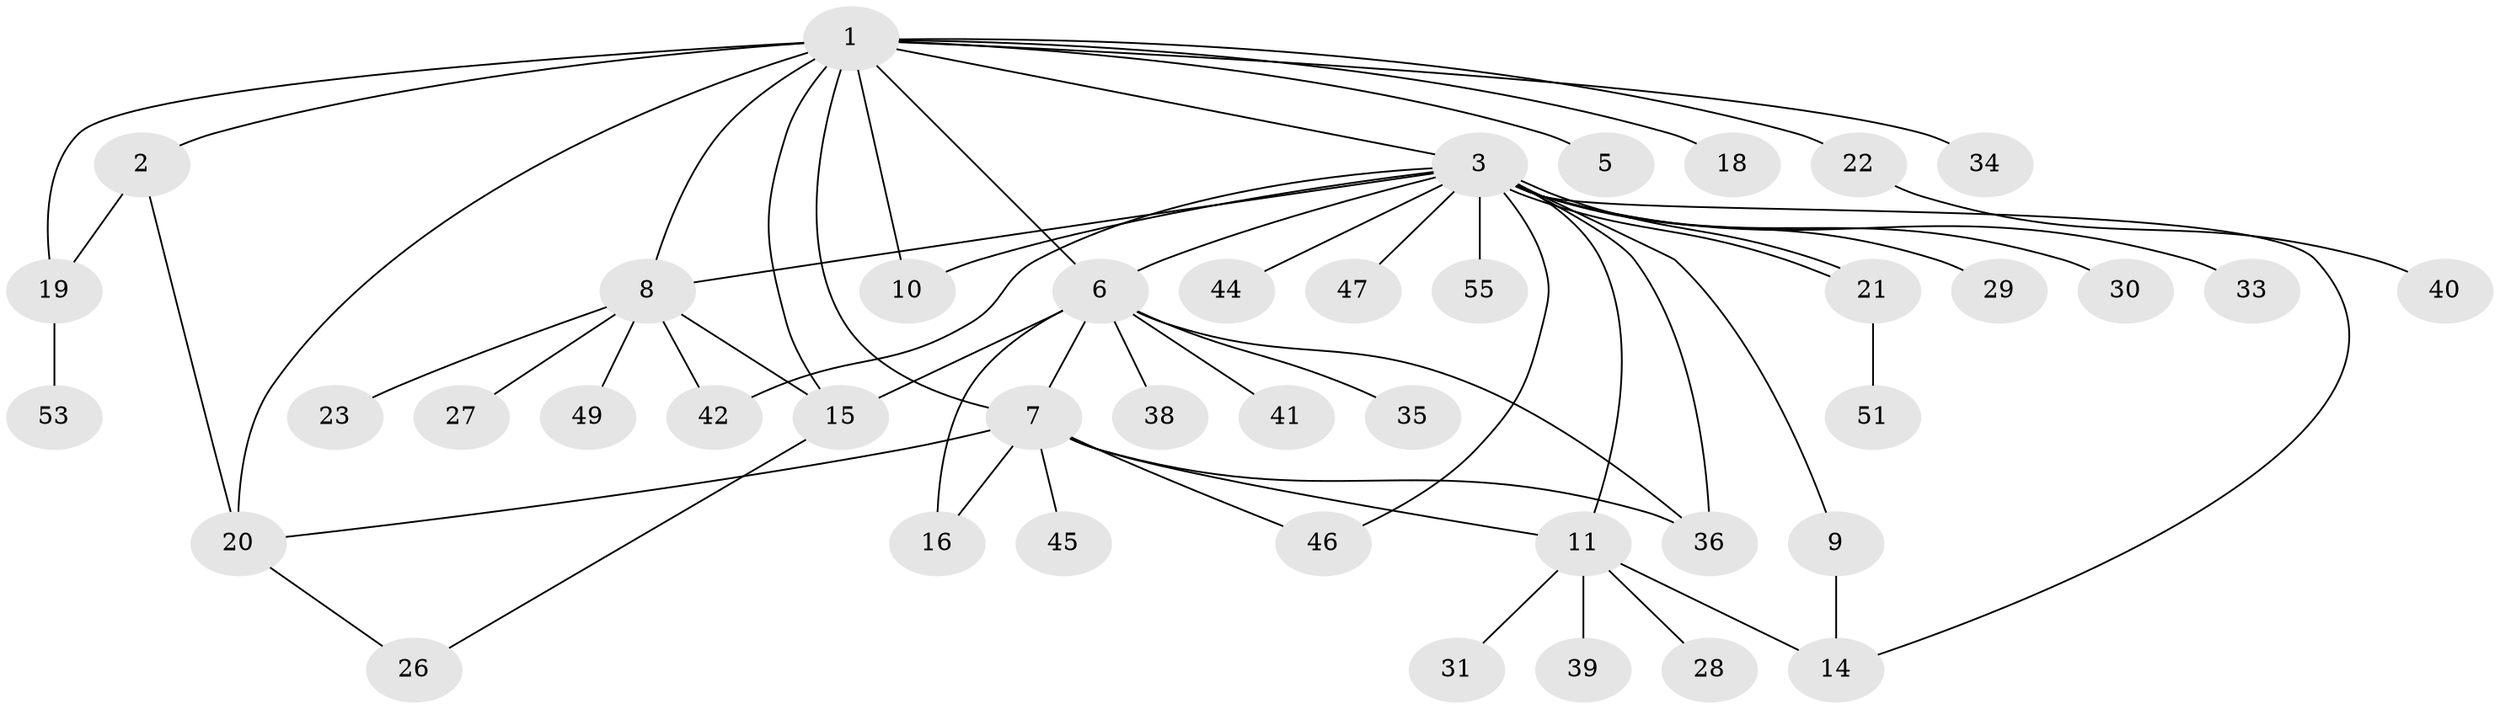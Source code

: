 // Generated by graph-tools (version 1.1) at 2025/23/03/03/25 07:23:52]
// undirected, 42 vertices, 60 edges
graph export_dot {
graph [start="1"]
  node [color=gray90,style=filled];
  1 [super="+13"];
  2;
  3 [super="+4"];
  5;
  6 [super="+24"];
  7 [super="+17"];
  8 [super="+12"];
  9 [super="+43"];
  10 [super="+37"];
  11 [super="+25"];
  14;
  15 [super="+52"];
  16;
  18;
  19 [super="+56"];
  20 [super="+32"];
  21 [super="+48"];
  22;
  23;
  26;
  27;
  28;
  29;
  30;
  31;
  33;
  34;
  35;
  36 [super="+50"];
  38;
  39;
  40;
  41;
  42;
  44;
  45;
  46;
  47;
  49;
  51 [super="+54"];
  53;
  55;
  1 -- 2;
  1 -- 3 [weight=2];
  1 -- 5;
  1 -- 7 [weight=2];
  1 -- 8;
  1 -- 15;
  1 -- 20 [weight=2];
  1 -- 22;
  1 -- 18;
  1 -- 34;
  1 -- 6;
  1 -- 10;
  1 -- 19;
  2 -- 19;
  2 -- 20;
  3 -- 21;
  3 -- 21;
  3 -- 29;
  3 -- 47;
  3 -- 6 [weight=2];
  3 -- 9;
  3 -- 10;
  3 -- 11 [weight=3];
  3 -- 14;
  3 -- 30;
  3 -- 33;
  3 -- 42;
  3 -- 44;
  3 -- 46;
  3 -- 55;
  3 -- 8;
  3 -- 36;
  6 -- 7 [weight=2];
  6 -- 15;
  6 -- 16;
  6 -- 35;
  6 -- 36;
  6 -- 38;
  6 -- 41;
  7 -- 16;
  7 -- 36;
  7 -- 45;
  7 -- 46;
  7 -- 11;
  7 -- 20;
  8 -- 42;
  8 -- 49;
  8 -- 23;
  8 -- 27;
  8 -- 15;
  9 -- 14;
  11 -- 14;
  11 -- 31;
  11 -- 39;
  11 -- 28;
  15 -- 26;
  19 -- 53;
  20 -- 26;
  21 -- 51;
  22 -- 40;
}

